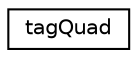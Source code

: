 digraph "Graphical Class Hierarchy"
{
 // LATEX_PDF_SIZE
  edge [fontname="Helvetica",fontsize="10",labelfontname="Helvetica",labelfontsize="10"];
  node [fontname="Helvetica",fontsize="10",shape=record];
  rankdir="LR";
  Node0 [label="tagQuad",height=0.2,width=0.4,color="black", fillcolor="white", style="filled",URL="$structtag_quad.html",tooltip="Defines what constitutes the definition of a Quad"];
}
